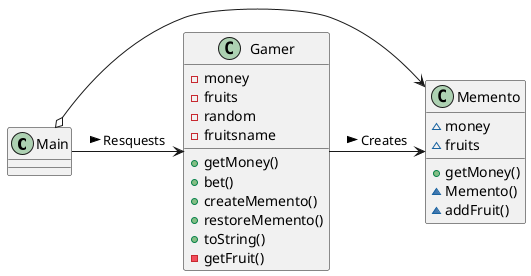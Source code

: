 @startuml

class Main{

}

class Gamer{
-money
-fruits
-random
-fruitsname
+getMoney()
+bet()
+createMemento()
+restoreMemento()
+toString()
-getFruit()
}

class Memento{
~money
~fruits
+getMoney()
~Memento()
~addFruit()
}

Main ->Gamer:Resquests >
Gamer ->Memento:Creates >
Main o->Memento
@enduml